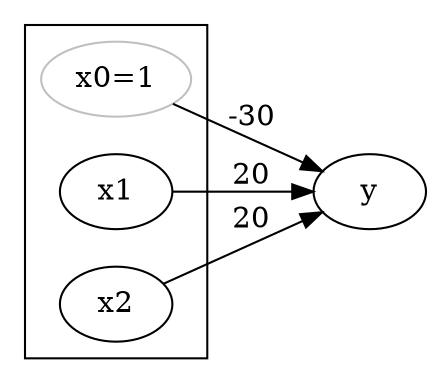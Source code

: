 digraph{
	rankdir=LR;
	subgraph cluster_0{
		rankdir=TB;
		x0[label="x0=1";color="gray"];
		x1;x2;
	}
	x0->y[label="-30"];
	x1->y[label="20"];
	x2->y[label="20"];
}
